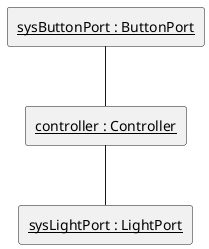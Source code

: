 

@startuml
	rectangle "<u>sysLightPort : LightPort</u>" as ButtonLedsSystem_System_sysLightPort
	rectangle "<u>sysButtonPort : ButtonPort</u>" as ButtonLedsSystem_System_sysButtonPort
	rectangle "<u>controller : Controller</u>" as ButtonLedsSystem_System_controller
	ButtonLedsSystem_System_controller -- ButtonLedsSystem_System_sysLightPort
	ButtonLedsSystem_System_sysButtonPort -- ButtonLedsSystem_System_controller
@enduml
